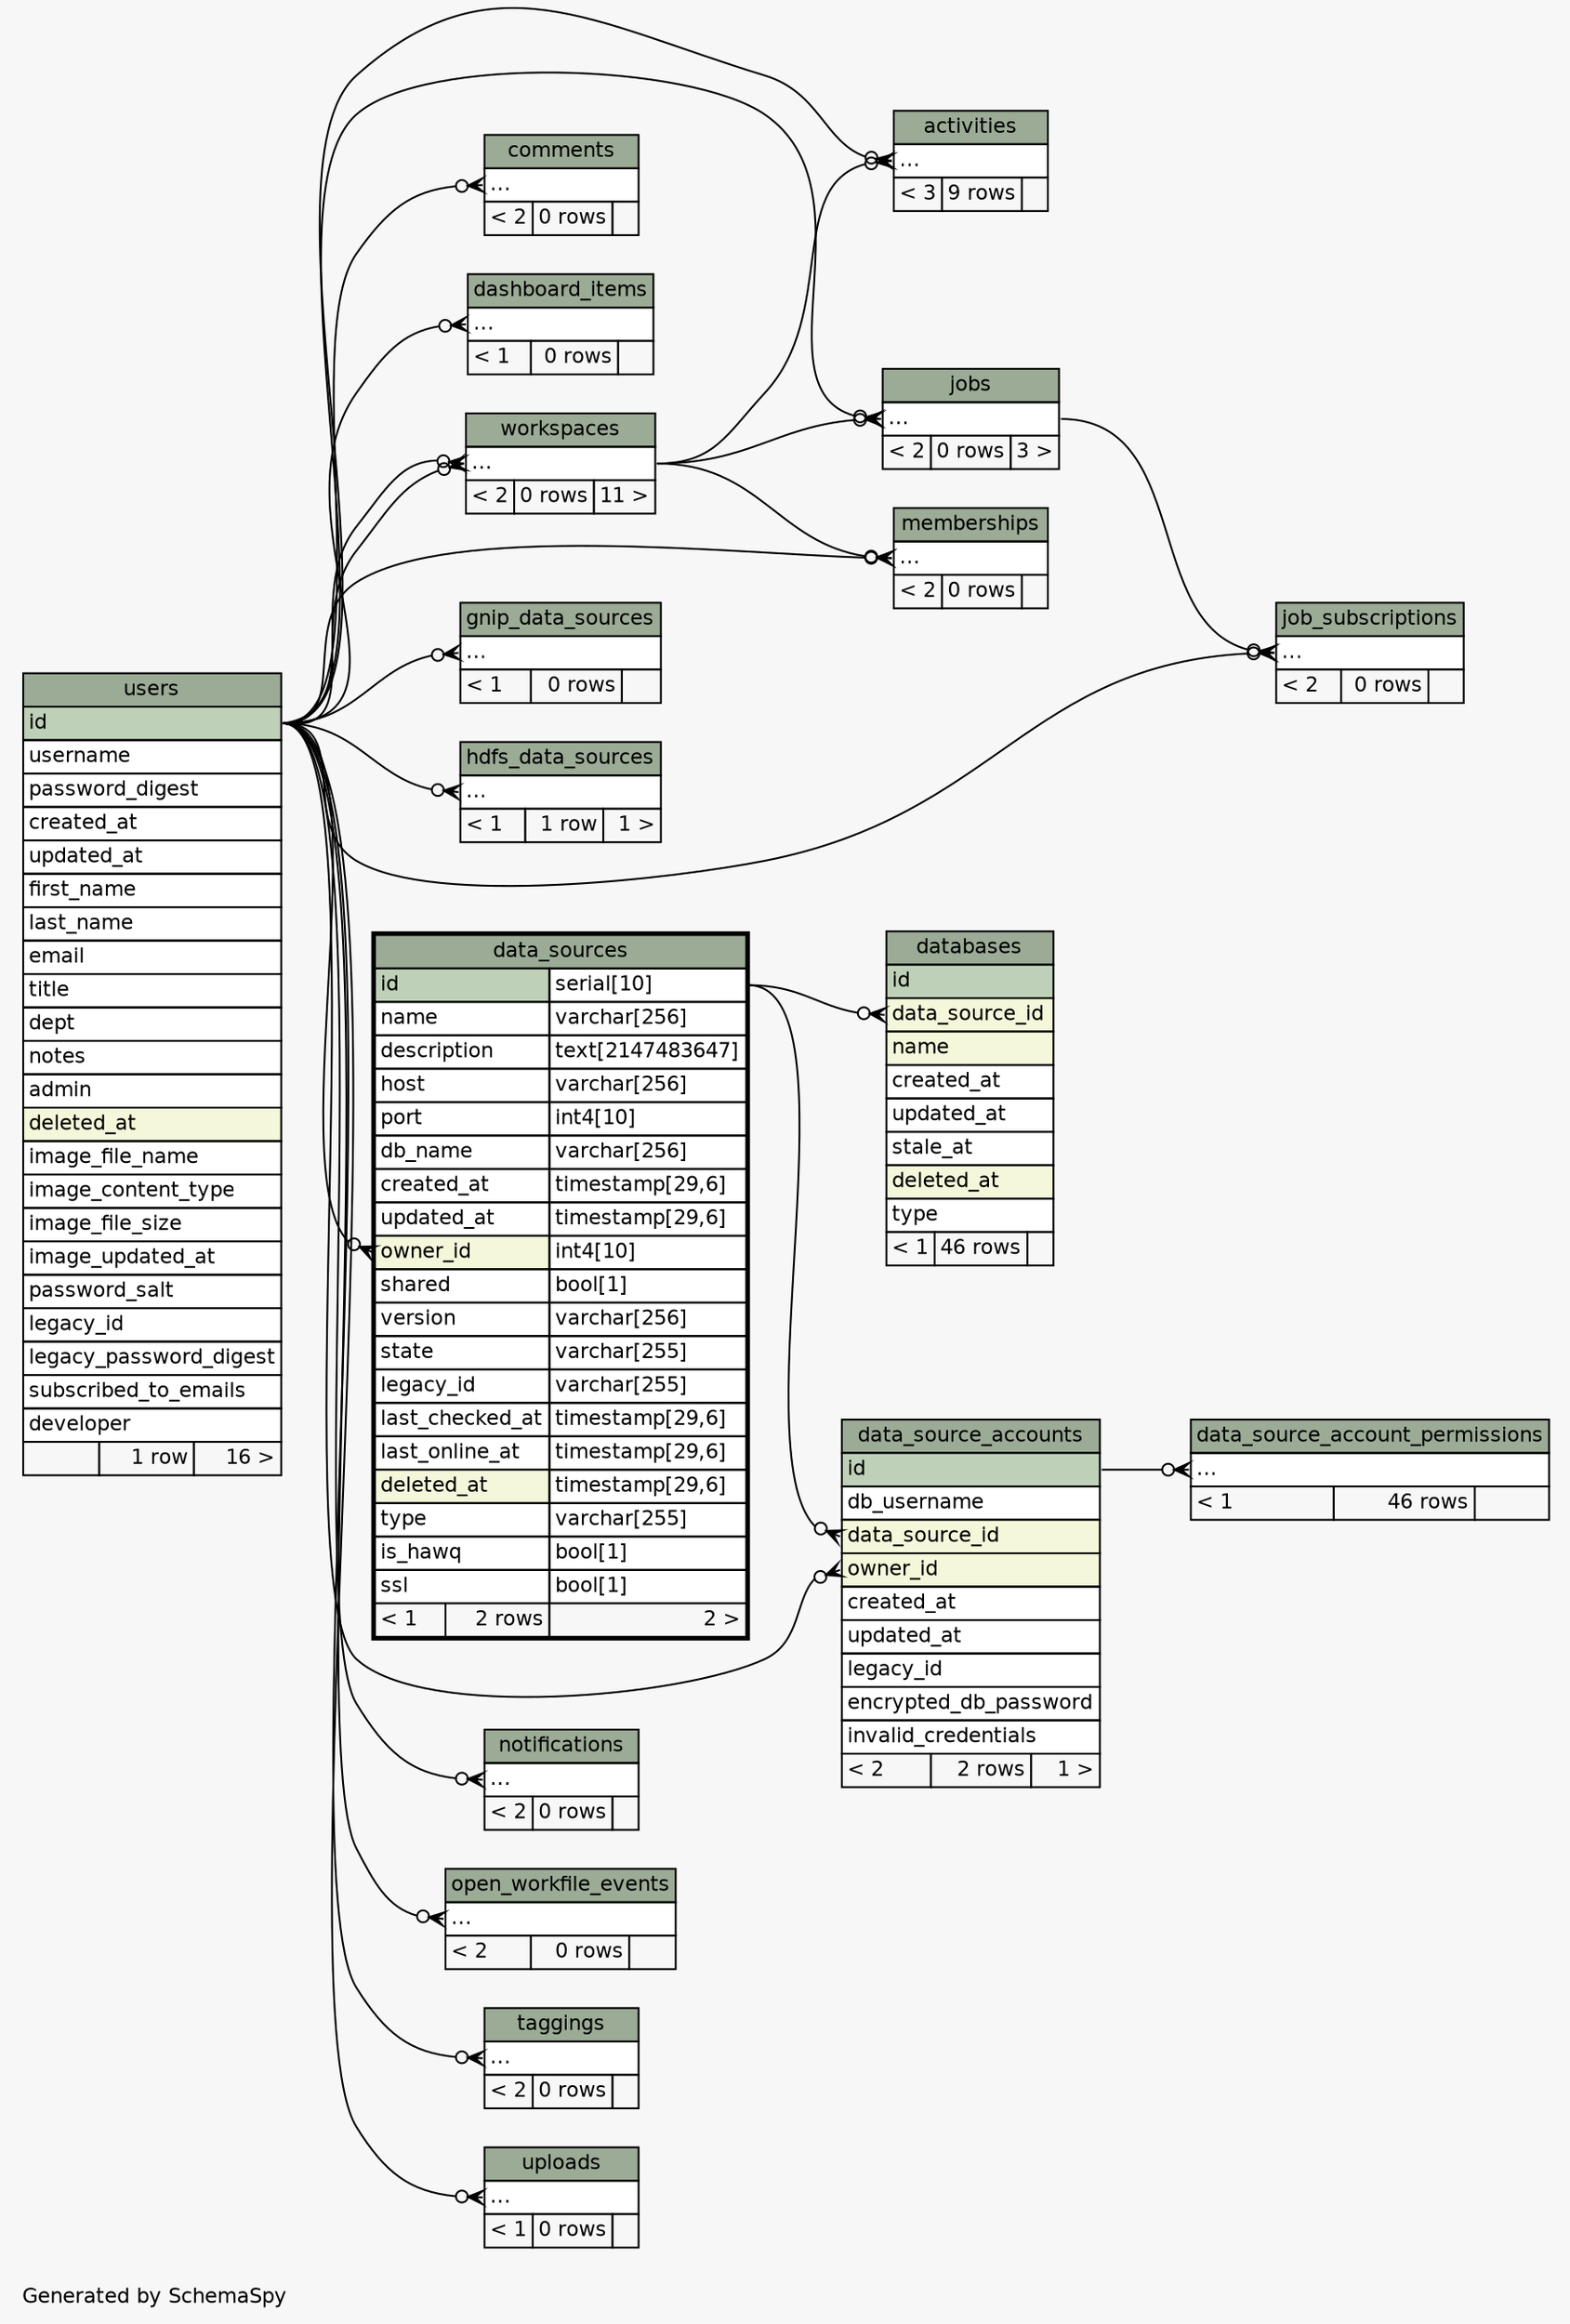// dot 2.36.0 on Mac OS X 10.10
// SchemaSpy rev 590
digraph "twoDegreesRelationshipsDiagram" {
  graph [
    rankdir="RL"
    bgcolor="#f7f7f7"
    label="\nGenerated by SchemaSpy"
    labeljust="l"
    nodesep="0.18"
    ranksep="0.46"
    fontname="Helvetica"
    fontsize="11"
  ];
  node [
    fontname="Helvetica"
    fontsize="11"
    shape="plaintext"
  ];
  edge [
    arrowsize="0.8"
  ];
  "activities":"elipses":w -> "users":"id":e [arrowhead=none dir=back arrowtail=crowodot];
  "activities":"elipses":w -> "workspaces":"elipses":e [arrowhead=none dir=back arrowtail=crowodot];
  "comments":"elipses":w -> "users":"id":e [arrowhead=none dir=back arrowtail=crowodot];
  "dashboard_items":"elipses":w -> "users":"id":e [arrowhead=none dir=back arrowtail=crowodot];
  "data_source_account_permissions":"elipses":w -> "data_source_accounts":"id":e [arrowhead=none dir=back arrowtail=crowodot];
  "data_source_accounts":"data_source_id":w -> "data_sources":"id.type":e [arrowhead=none dir=back arrowtail=crowodot];
  "data_source_accounts":"owner_id":w -> "users":"id":e [arrowhead=none dir=back arrowtail=crowodot];
  "data_sources":"owner_id":w -> "users":"id":e [arrowhead=none dir=back arrowtail=crowodot];
  "databases":"data_source_id":w -> "data_sources":"id.type":e [arrowhead=none dir=back arrowtail=crowodot];
  "gnip_data_sources":"elipses":w -> "users":"id":e [arrowhead=none dir=back arrowtail=crowodot];
  "hdfs_data_sources":"elipses":w -> "users":"id":e [arrowhead=none dir=back arrowtail=crowodot];
  "job_subscriptions":"elipses":w -> "jobs":"elipses":e [arrowhead=none dir=back arrowtail=crowodot];
  "job_subscriptions":"elipses":w -> "users":"id":e [arrowhead=none dir=back arrowtail=crowodot];
  "jobs":"elipses":w -> "users":"id":e [arrowhead=none dir=back arrowtail=crowodot];
  "jobs":"elipses":w -> "workspaces":"elipses":e [arrowhead=none dir=back arrowtail=crowodot];
  "memberships":"elipses":w -> "users":"id":e [arrowhead=none dir=back arrowtail=crowodot];
  "memberships":"elipses":w -> "workspaces":"elipses":e [arrowhead=none dir=back arrowtail=crowodot];
  "notifications":"elipses":w -> "users":"id":e [arrowhead=none dir=back arrowtail=crowodot];
  "open_workfile_events":"elipses":w -> "users":"id":e [arrowhead=none dir=back arrowtail=crowodot];
  "taggings":"elipses":w -> "users":"id":e [arrowhead=none dir=back arrowtail=crowodot];
  "uploads":"elipses":w -> "users":"id":e [arrowhead=none dir=back arrowtail=crowodot];
  "workspaces":"elipses":w -> "users":"id":e [arrowhead=none dir=back arrowtail=crowodot];
  "workspaces":"elipses":w -> "users":"id":e [arrowhead=none dir=back arrowtail=crowodot];
  "activities" [
    label=<
    <TABLE BORDER="0" CELLBORDER="1" CELLSPACING="0" BGCOLOR="#ffffff">
      <TR><TD COLSPAN="3" BGCOLOR="#9bab96" ALIGN="CENTER">activities</TD></TR>
      <TR><TD PORT="elipses" COLSPAN="3" ALIGN="LEFT">...</TD></TR>
      <TR><TD ALIGN="LEFT" BGCOLOR="#f7f7f7">&lt; 3</TD><TD ALIGN="RIGHT" BGCOLOR="#f7f7f7">9 rows</TD><TD ALIGN="RIGHT" BGCOLOR="#f7f7f7">  </TD></TR>
    </TABLE>>
    URL="activities.html"
    tooltip="activities"
  ];
  "comments" [
    label=<
    <TABLE BORDER="0" CELLBORDER="1" CELLSPACING="0" BGCOLOR="#ffffff">
      <TR><TD COLSPAN="3" BGCOLOR="#9bab96" ALIGN="CENTER">comments</TD></TR>
      <TR><TD PORT="elipses" COLSPAN="3" ALIGN="LEFT">...</TD></TR>
      <TR><TD ALIGN="LEFT" BGCOLOR="#f7f7f7">&lt; 2</TD><TD ALIGN="RIGHT" BGCOLOR="#f7f7f7">0 rows</TD><TD ALIGN="RIGHT" BGCOLOR="#f7f7f7">  </TD></TR>
    </TABLE>>
    URL="comments.html"
    tooltip="comments"
  ];
  "dashboard_items" [
    label=<
    <TABLE BORDER="0" CELLBORDER="1" CELLSPACING="0" BGCOLOR="#ffffff">
      <TR><TD COLSPAN="3" BGCOLOR="#9bab96" ALIGN="CENTER">dashboard_items</TD></TR>
      <TR><TD PORT="elipses" COLSPAN="3" ALIGN="LEFT">...</TD></TR>
      <TR><TD ALIGN="LEFT" BGCOLOR="#f7f7f7">&lt; 1</TD><TD ALIGN="RIGHT" BGCOLOR="#f7f7f7">0 rows</TD><TD ALIGN="RIGHT" BGCOLOR="#f7f7f7">  </TD></TR>
    </TABLE>>
    URL="dashboard_items.html"
    tooltip="dashboard_items"
  ];
  "data_source_account_permissions" [
    label=<
    <TABLE BORDER="0" CELLBORDER="1" CELLSPACING="0" BGCOLOR="#ffffff">
      <TR><TD COLSPAN="3" BGCOLOR="#9bab96" ALIGN="CENTER">data_source_account_permissions</TD></TR>
      <TR><TD PORT="elipses" COLSPAN="3" ALIGN="LEFT">...</TD></TR>
      <TR><TD ALIGN="LEFT" BGCOLOR="#f7f7f7">&lt; 1</TD><TD ALIGN="RIGHT" BGCOLOR="#f7f7f7">46 rows</TD><TD ALIGN="RIGHT" BGCOLOR="#f7f7f7">  </TD></TR>
    </TABLE>>
    URL="data_source_account_permissions.html"
    tooltip="data_source_account_permissions"
  ];
  "data_source_accounts" [
    label=<
    <TABLE BORDER="0" CELLBORDER="1" CELLSPACING="0" BGCOLOR="#ffffff">
      <TR><TD COLSPAN="3" BGCOLOR="#9bab96" ALIGN="CENTER">data_source_accounts</TD></TR>
      <TR><TD PORT="id" COLSPAN="3" BGCOLOR="#bed1b8" ALIGN="LEFT">id</TD></TR>
      <TR><TD PORT="db_username" COLSPAN="3" ALIGN="LEFT">db_username</TD></TR>
      <TR><TD PORT="data_source_id" COLSPAN="3" BGCOLOR="#f4f7da" ALIGN="LEFT">data_source_id</TD></TR>
      <TR><TD PORT="owner_id" COLSPAN="3" BGCOLOR="#f4f7da" ALIGN="LEFT">owner_id</TD></TR>
      <TR><TD PORT="created_at" COLSPAN="3" ALIGN="LEFT">created_at</TD></TR>
      <TR><TD PORT="updated_at" COLSPAN="3" ALIGN="LEFT">updated_at</TD></TR>
      <TR><TD PORT="legacy_id" COLSPAN="3" ALIGN="LEFT">legacy_id</TD></TR>
      <TR><TD PORT="encrypted_db_password" COLSPAN="3" ALIGN="LEFT">encrypted_db_password</TD></TR>
      <TR><TD PORT="invalid_credentials" COLSPAN="3" ALIGN="LEFT">invalid_credentials</TD></TR>
      <TR><TD ALIGN="LEFT" BGCOLOR="#f7f7f7">&lt; 2</TD><TD ALIGN="RIGHT" BGCOLOR="#f7f7f7">2 rows</TD><TD ALIGN="RIGHT" BGCOLOR="#f7f7f7">1 &gt;</TD></TR>
    </TABLE>>
    URL="data_source_accounts.html"
    tooltip="data_source_accounts"
  ];
  "data_sources" [
    label=<
    <TABLE BORDER="2" CELLBORDER="1" CELLSPACING="0" BGCOLOR="#ffffff">
      <TR><TD COLSPAN="3" BGCOLOR="#9bab96" ALIGN="CENTER">data_sources</TD></TR>
      <TR><TD PORT="id" COLSPAN="2" BGCOLOR="#bed1b8" ALIGN="LEFT">id</TD><TD PORT="id.type" ALIGN="LEFT">serial[10]</TD></TR>
      <TR><TD PORT="name" COLSPAN="2" ALIGN="LEFT">name</TD><TD PORT="name.type" ALIGN="LEFT">varchar[256]</TD></TR>
      <TR><TD PORT="description" COLSPAN="2" ALIGN="LEFT">description</TD><TD PORT="description.type" ALIGN="LEFT">text[2147483647]</TD></TR>
      <TR><TD PORT="host" COLSPAN="2" ALIGN="LEFT">host</TD><TD PORT="host.type" ALIGN="LEFT">varchar[256]</TD></TR>
      <TR><TD PORT="port" COLSPAN="2" ALIGN="LEFT">port</TD><TD PORT="port.type" ALIGN="LEFT">int4[10]</TD></TR>
      <TR><TD PORT="db_name" COLSPAN="2" ALIGN="LEFT">db_name</TD><TD PORT="db_name.type" ALIGN="LEFT">varchar[256]</TD></TR>
      <TR><TD PORT="created_at" COLSPAN="2" ALIGN="LEFT">created_at</TD><TD PORT="created_at.type" ALIGN="LEFT">timestamp[29,6]</TD></TR>
      <TR><TD PORT="updated_at" COLSPAN="2" ALIGN="LEFT">updated_at</TD><TD PORT="updated_at.type" ALIGN="LEFT">timestamp[29,6]</TD></TR>
      <TR><TD PORT="owner_id" COLSPAN="2" BGCOLOR="#f4f7da" ALIGN="LEFT">owner_id</TD><TD PORT="owner_id.type" ALIGN="LEFT">int4[10]</TD></TR>
      <TR><TD PORT="shared" COLSPAN="2" ALIGN="LEFT">shared</TD><TD PORT="shared.type" ALIGN="LEFT">bool[1]</TD></TR>
      <TR><TD PORT="version" COLSPAN="2" ALIGN="LEFT">version</TD><TD PORT="version.type" ALIGN="LEFT">varchar[256]</TD></TR>
      <TR><TD PORT="state" COLSPAN="2" ALIGN="LEFT">state</TD><TD PORT="state.type" ALIGN="LEFT">varchar[255]</TD></TR>
      <TR><TD PORT="legacy_id" COLSPAN="2" ALIGN="LEFT">legacy_id</TD><TD PORT="legacy_id.type" ALIGN="LEFT">varchar[255]</TD></TR>
      <TR><TD PORT="last_checked_at" COLSPAN="2" ALIGN="LEFT">last_checked_at</TD><TD PORT="last_checked_at.type" ALIGN="LEFT">timestamp[29,6]</TD></TR>
      <TR><TD PORT="last_online_at" COLSPAN="2" ALIGN="LEFT">last_online_at</TD><TD PORT="last_online_at.type" ALIGN="LEFT">timestamp[29,6]</TD></TR>
      <TR><TD PORT="deleted_at" COLSPAN="2" BGCOLOR="#f4f7da" ALIGN="LEFT">deleted_at</TD><TD PORT="deleted_at.type" ALIGN="LEFT">timestamp[29,6]</TD></TR>
      <TR><TD PORT="type" COLSPAN="2" ALIGN="LEFT">type</TD><TD PORT="type.type" ALIGN="LEFT">varchar[255]</TD></TR>
      <TR><TD PORT="is_hawq" COLSPAN="2" ALIGN="LEFT">is_hawq</TD><TD PORT="is_hawq.type" ALIGN="LEFT">bool[1]</TD></TR>
      <TR><TD PORT="ssl" COLSPAN="2" ALIGN="LEFT">ssl</TD><TD PORT="ssl.type" ALIGN="LEFT">bool[1]</TD></TR>
      <TR><TD ALIGN="LEFT" BGCOLOR="#f7f7f7">&lt; 1</TD><TD ALIGN="RIGHT" BGCOLOR="#f7f7f7">2 rows</TD><TD ALIGN="RIGHT" BGCOLOR="#f7f7f7">2 &gt;</TD></TR>
    </TABLE>>
    URL="data_sources.html"
    tooltip="data_sources"
  ];
  "databases" [
    label=<
    <TABLE BORDER="0" CELLBORDER="1" CELLSPACING="0" BGCOLOR="#ffffff">
      <TR><TD COLSPAN="3" BGCOLOR="#9bab96" ALIGN="CENTER">databases</TD></TR>
      <TR><TD PORT="id" COLSPAN="3" BGCOLOR="#bed1b8" ALIGN="LEFT">id</TD></TR>
      <TR><TD PORT="data_source_id" COLSPAN="3" BGCOLOR="#f4f7da" ALIGN="LEFT">data_source_id</TD></TR>
      <TR><TD PORT="name" COLSPAN="3" BGCOLOR="#f4f7da" ALIGN="LEFT">name</TD></TR>
      <TR><TD PORT="created_at" COLSPAN="3" ALIGN="LEFT">created_at</TD></TR>
      <TR><TD PORT="updated_at" COLSPAN="3" ALIGN="LEFT">updated_at</TD></TR>
      <TR><TD PORT="stale_at" COLSPAN="3" ALIGN="LEFT">stale_at</TD></TR>
      <TR><TD PORT="deleted_at" COLSPAN="3" BGCOLOR="#f4f7da" ALIGN="LEFT">deleted_at</TD></TR>
      <TR><TD PORT="type" COLSPAN="3" ALIGN="LEFT">type</TD></TR>
      <TR><TD ALIGN="LEFT" BGCOLOR="#f7f7f7">&lt; 1</TD><TD ALIGN="RIGHT" BGCOLOR="#f7f7f7">46 rows</TD><TD ALIGN="RIGHT" BGCOLOR="#f7f7f7">  </TD></TR>
    </TABLE>>
    URL="databases.html"
    tooltip="databases"
  ];
  "gnip_data_sources" [
    label=<
    <TABLE BORDER="0" CELLBORDER="1" CELLSPACING="0" BGCOLOR="#ffffff">
      <TR><TD COLSPAN="3" BGCOLOR="#9bab96" ALIGN="CENTER">gnip_data_sources</TD></TR>
      <TR><TD PORT="elipses" COLSPAN="3" ALIGN="LEFT">...</TD></TR>
      <TR><TD ALIGN="LEFT" BGCOLOR="#f7f7f7">&lt; 1</TD><TD ALIGN="RIGHT" BGCOLOR="#f7f7f7">0 rows</TD><TD ALIGN="RIGHT" BGCOLOR="#f7f7f7">  </TD></TR>
    </TABLE>>
    URL="gnip_data_sources.html"
    tooltip="gnip_data_sources"
  ];
  "hdfs_data_sources" [
    label=<
    <TABLE BORDER="0" CELLBORDER="1" CELLSPACING="0" BGCOLOR="#ffffff">
      <TR><TD COLSPAN="3" BGCOLOR="#9bab96" ALIGN="CENTER">hdfs_data_sources</TD></TR>
      <TR><TD PORT="elipses" COLSPAN="3" ALIGN="LEFT">...</TD></TR>
      <TR><TD ALIGN="LEFT" BGCOLOR="#f7f7f7">&lt; 1</TD><TD ALIGN="RIGHT" BGCOLOR="#f7f7f7">1 row</TD><TD ALIGN="RIGHT" BGCOLOR="#f7f7f7">1 &gt;</TD></TR>
    </TABLE>>
    URL="hdfs_data_sources.html"
    tooltip="hdfs_data_sources"
  ];
  "job_subscriptions" [
    label=<
    <TABLE BORDER="0" CELLBORDER="1" CELLSPACING="0" BGCOLOR="#ffffff">
      <TR><TD COLSPAN="3" BGCOLOR="#9bab96" ALIGN="CENTER">job_subscriptions</TD></TR>
      <TR><TD PORT="elipses" COLSPAN="3" ALIGN="LEFT">...</TD></TR>
      <TR><TD ALIGN="LEFT" BGCOLOR="#f7f7f7">&lt; 2</TD><TD ALIGN="RIGHT" BGCOLOR="#f7f7f7">0 rows</TD><TD ALIGN="RIGHT" BGCOLOR="#f7f7f7">  </TD></TR>
    </TABLE>>
    URL="job_subscriptions.html"
    tooltip="job_subscriptions"
  ];
  "jobs" [
    label=<
    <TABLE BORDER="0" CELLBORDER="1" CELLSPACING="0" BGCOLOR="#ffffff">
      <TR><TD COLSPAN="3" BGCOLOR="#9bab96" ALIGN="CENTER">jobs</TD></TR>
      <TR><TD PORT="elipses" COLSPAN="3" ALIGN="LEFT">...</TD></TR>
      <TR><TD ALIGN="LEFT" BGCOLOR="#f7f7f7">&lt; 2</TD><TD ALIGN="RIGHT" BGCOLOR="#f7f7f7">0 rows</TD><TD ALIGN="RIGHT" BGCOLOR="#f7f7f7">3 &gt;</TD></TR>
    </TABLE>>
    URL="jobs.html"
    tooltip="jobs"
  ];
  "memberships" [
    label=<
    <TABLE BORDER="0" CELLBORDER="1" CELLSPACING="0" BGCOLOR="#ffffff">
      <TR><TD COLSPAN="3" BGCOLOR="#9bab96" ALIGN="CENTER">memberships</TD></TR>
      <TR><TD PORT="elipses" COLSPAN="3" ALIGN="LEFT">...</TD></TR>
      <TR><TD ALIGN="LEFT" BGCOLOR="#f7f7f7">&lt; 2</TD><TD ALIGN="RIGHT" BGCOLOR="#f7f7f7">0 rows</TD><TD ALIGN="RIGHT" BGCOLOR="#f7f7f7">  </TD></TR>
    </TABLE>>
    URL="memberships.html"
    tooltip="memberships"
  ];
  "notifications" [
    label=<
    <TABLE BORDER="0" CELLBORDER="1" CELLSPACING="0" BGCOLOR="#ffffff">
      <TR><TD COLSPAN="3" BGCOLOR="#9bab96" ALIGN="CENTER">notifications</TD></TR>
      <TR><TD PORT="elipses" COLSPAN="3" ALIGN="LEFT">...</TD></TR>
      <TR><TD ALIGN="LEFT" BGCOLOR="#f7f7f7">&lt; 2</TD><TD ALIGN="RIGHT" BGCOLOR="#f7f7f7">0 rows</TD><TD ALIGN="RIGHT" BGCOLOR="#f7f7f7">  </TD></TR>
    </TABLE>>
    URL="notifications.html"
    tooltip="notifications"
  ];
  "open_workfile_events" [
    label=<
    <TABLE BORDER="0" CELLBORDER="1" CELLSPACING="0" BGCOLOR="#ffffff">
      <TR><TD COLSPAN="3" BGCOLOR="#9bab96" ALIGN="CENTER">open_workfile_events</TD></TR>
      <TR><TD PORT="elipses" COLSPAN="3" ALIGN="LEFT">...</TD></TR>
      <TR><TD ALIGN="LEFT" BGCOLOR="#f7f7f7">&lt; 2</TD><TD ALIGN="RIGHT" BGCOLOR="#f7f7f7">0 rows</TD><TD ALIGN="RIGHT" BGCOLOR="#f7f7f7">  </TD></TR>
    </TABLE>>
    URL="open_workfile_events.html"
    tooltip="open_workfile_events"
  ];
  "taggings" [
    label=<
    <TABLE BORDER="0" CELLBORDER="1" CELLSPACING="0" BGCOLOR="#ffffff">
      <TR><TD COLSPAN="3" BGCOLOR="#9bab96" ALIGN="CENTER">taggings</TD></TR>
      <TR><TD PORT="elipses" COLSPAN="3" ALIGN="LEFT">...</TD></TR>
      <TR><TD ALIGN="LEFT" BGCOLOR="#f7f7f7">&lt; 2</TD><TD ALIGN="RIGHT" BGCOLOR="#f7f7f7">0 rows</TD><TD ALIGN="RIGHT" BGCOLOR="#f7f7f7">  </TD></TR>
    </TABLE>>
    URL="taggings.html"
    tooltip="taggings"
  ];
  "uploads" [
    label=<
    <TABLE BORDER="0" CELLBORDER="1" CELLSPACING="0" BGCOLOR="#ffffff">
      <TR><TD COLSPAN="3" BGCOLOR="#9bab96" ALIGN="CENTER">uploads</TD></TR>
      <TR><TD PORT="elipses" COLSPAN="3" ALIGN="LEFT">...</TD></TR>
      <TR><TD ALIGN="LEFT" BGCOLOR="#f7f7f7">&lt; 1</TD><TD ALIGN="RIGHT" BGCOLOR="#f7f7f7">0 rows</TD><TD ALIGN="RIGHT" BGCOLOR="#f7f7f7">  </TD></TR>
    </TABLE>>
    URL="uploads.html"
    tooltip="uploads"
  ];
  "users" [
    label=<
    <TABLE BORDER="0" CELLBORDER="1" CELLSPACING="0" BGCOLOR="#ffffff">
      <TR><TD COLSPAN="3" BGCOLOR="#9bab96" ALIGN="CENTER">users</TD></TR>
      <TR><TD PORT="id" COLSPAN="3" BGCOLOR="#bed1b8" ALIGN="LEFT">id</TD></TR>
      <TR><TD PORT="username" COLSPAN="3" ALIGN="LEFT">username</TD></TR>
      <TR><TD PORT="password_digest" COLSPAN="3" ALIGN="LEFT">password_digest</TD></TR>
      <TR><TD PORT="created_at" COLSPAN="3" ALIGN="LEFT">created_at</TD></TR>
      <TR><TD PORT="updated_at" COLSPAN="3" ALIGN="LEFT">updated_at</TD></TR>
      <TR><TD PORT="first_name" COLSPAN="3" ALIGN="LEFT">first_name</TD></TR>
      <TR><TD PORT="last_name" COLSPAN="3" ALIGN="LEFT">last_name</TD></TR>
      <TR><TD PORT="email" COLSPAN="3" ALIGN="LEFT">email</TD></TR>
      <TR><TD PORT="title" COLSPAN="3" ALIGN="LEFT">title</TD></TR>
      <TR><TD PORT="dept" COLSPAN="3" ALIGN="LEFT">dept</TD></TR>
      <TR><TD PORT="notes" COLSPAN="3" ALIGN="LEFT">notes</TD></TR>
      <TR><TD PORT="admin" COLSPAN="3" ALIGN="LEFT">admin</TD></TR>
      <TR><TD PORT="deleted_at" COLSPAN="3" BGCOLOR="#f4f7da" ALIGN="LEFT">deleted_at</TD></TR>
      <TR><TD PORT="image_file_name" COLSPAN="3" ALIGN="LEFT">image_file_name</TD></TR>
      <TR><TD PORT="image_content_type" COLSPAN="3" ALIGN="LEFT">image_content_type</TD></TR>
      <TR><TD PORT="image_file_size" COLSPAN="3" ALIGN="LEFT">image_file_size</TD></TR>
      <TR><TD PORT="image_updated_at" COLSPAN="3" ALIGN="LEFT">image_updated_at</TD></TR>
      <TR><TD PORT="password_salt" COLSPAN="3" ALIGN="LEFT">password_salt</TD></TR>
      <TR><TD PORT="legacy_id" COLSPAN="3" ALIGN="LEFT">legacy_id</TD></TR>
      <TR><TD PORT="legacy_password_digest" COLSPAN="3" ALIGN="LEFT">legacy_password_digest</TD></TR>
      <TR><TD PORT="subscribed_to_emails" COLSPAN="3" ALIGN="LEFT">subscribed_to_emails</TD></TR>
      <TR><TD PORT="developer" COLSPAN="3" ALIGN="LEFT">developer</TD></TR>
      <TR><TD ALIGN="LEFT" BGCOLOR="#f7f7f7">  </TD><TD ALIGN="RIGHT" BGCOLOR="#f7f7f7">1 row</TD><TD ALIGN="RIGHT" BGCOLOR="#f7f7f7">16 &gt;</TD></TR>
    </TABLE>>
    URL="users.html"
    tooltip="users"
  ];
  "workspaces" [
    label=<
    <TABLE BORDER="0" CELLBORDER="1" CELLSPACING="0" BGCOLOR="#ffffff">
      <TR><TD COLSPAN="3" BGCOLOR="#9bab96" ALIGN="CENTER">workspaces</TD></TR>
      <TR><TD PORT="elipses" COLSPAN="3" ALIGN="LEFT">...</TD></TR>
      <TR><TD ALIGN="LEFT" BGCOLOR="#f7f7f7">&lt; 2</TD><TD ALIGN="RIGHT" BGCOLOR="#f7f7f7">0 rows</TD><TD ALIGN="RIGHT" BGCOLOR="#f7f7f7">11 &gt;</TD></TR>
    </TABLE>>
    URL="workspaces.html"
    tooltip="workspaces"
  ];
}
